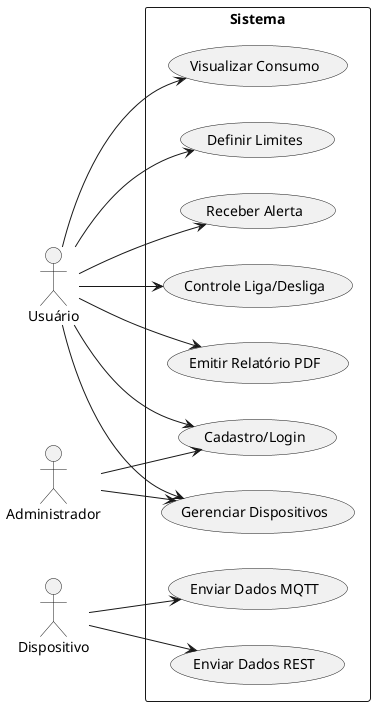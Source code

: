 ' CASOS DE USO  (use_cases.puml)
@startuml
left to right direction
actor "Usuário" as U
actor "Administrador" as A
actor "Dispositivo" as D

rectangle Sistema {
  (Cadastro/Login) as CU1
  (Gerenciar Dispositivos) as CU2
  (Enviar Dados MQTT) as CU3
  (Enviar Dados REST) as CU4
  (Visualizar Consumo) as CU5
  (Definir Limites) as CU6
  (Receber Alerta) as CU7
  (Controle Liga/Desliga) as CU8
  (Emitir Relatório PDF) as CU9
}

U --> CU1
A --> CU1
A --> CU2
D --> CU3
D --> CU4
U --> CU2
U --> CU5
U --> CU6
U --> CU7
U --> CU8
U --> CU9
@enduml
